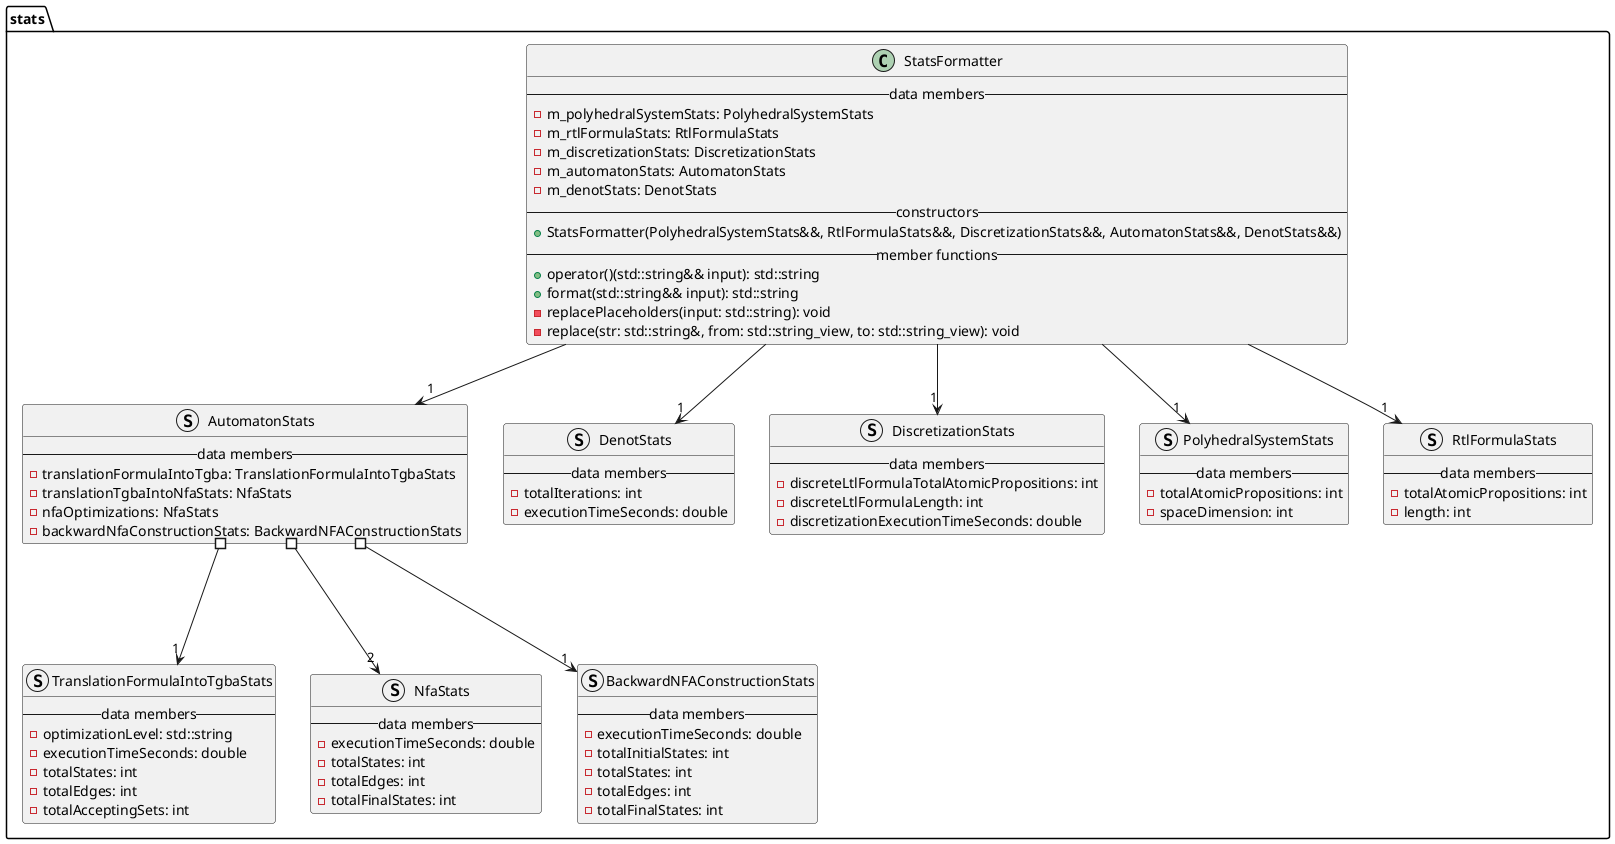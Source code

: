 @startuml

package stats {
    struct AutomatonStats {
        --data members--
        -translationFormulaIntoTgba: TranslationFormulaIntoTgbaStats
        -translationTgbaIntoNfaStats: NfaStats
        -nfaOptimizations: NfaStats
        -backwardNfaConstructionStats: BackwardNFAConstructionStats
    }

    struct TranslationFormulaIntoTgbaStats {
        --data members--
        -optimizationLevel: std::string
        -executionTimeSeconds: double
        -totalStates: int
        -totalEdges: int
        -totalAcceptingSets: int
    }

    struct NfaStats {
        --data members--
        -executionTimeSeconds: double
        -totalStates: int
        -totalEdges: int
        -totalFinalStates: int
    }

    struct BackwardNFAConstructionStats {
        --data members--
        -executionTimeSeconds: double
        -totalInitialStates: int
        -totalStates: int
        -totalEdges: int
        -totalFinalStates: int
    }

    struct DenotStats {
        --data members--
        -totalIterations: int
        -executionTimeSeconds: double
    }

    struct DiscretizationStats {
        --data members--
        -discreteLtlFormulaTotalAtomicPropositions: int
        -discreteLtlFormulaLength: int
        -discretizationExecutionTimeSeconds: double
    }

    struct PolyhedralSystemStats {
        --data members--
        -totalAtomicPropositions: int
        -spaceDimension: int
    }

    struct RtlFormulaStats {
        --data members--
        -totalAtomicPropositions: int
        -length: int
    }

    class StatsFormatter {
        --data members--
        -m_polyhedralSystemStats: PolyhedralSystemStats
        -m_rtlFormulaStats: RtlFormulaStats
        -m_discretizationStats: DiscretizationStats
        -m_automatonStats: AutomatonStats
        -m_denotStats: DenotStats
        --constructors--
        +StatsFormatter(PolyhedralSystemStats&&, RtlFormulaStats&&, DiscretizationStats&&, AutomatonStats&&, DenotStats&&)
        --member functions--
        +operator()(std::string&& input): std::string
        +format(std::string&& input): std::string
        -replacePlaceholders(input: std::string): void
        -replace(str: std::string&, from: std::string_view, to: std::string_view): void
    }

    StatsFormatter --> "1" PolyhedralSystemStats
    StatsFormatter --> "1" RtlFormulaStats
    StatsFormatter --> "1" DiscretizationStats
    StatsFormatter --> "1" AutomatonStats
    StatsFormatter --> "1" DenotStats
    AutomatonStats #---> "1" TranslationFormulaIntoTgbaStats
    AutomatonStats #---> "1" BackwardNFAConstructionStats
    AutomatonStats #---> "2" NfaStats
}

@enduml
